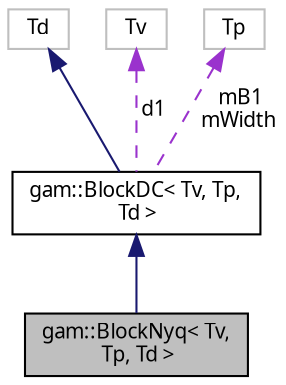 digraph "gam::BlockNyq&lt; Tv, Tp, Td &gt;"
{
 // LATEX_PDF_SIZE
  bgcolor="transparent";
  edge [fontname="FreeSans.ttf",fontsize="10",labelfontname="FreeSans.ttf",labelfontsize="10"];
  node [fontname="FreeSans.ttf",fontsize="10",shape=record];
  Node1 [label="gam::BlockNyq\< Tv,\l Tp, Td \>",height=0.2,width=0.4,color="black", fillcolor="grey75", style="filled", fontcolor="black",tooltip="Nyquist frequency blocker."];
  Node2 -> Node1 [dir="back",color="midnightblue",fontsize="10",style="solid",fontname="FreeSans.ttf"];
  Node2 [label="gam::BlockDC\< Tv, Tp,\l Td \>",height=0.2,width=0.4,color="black",URL="$classgam_1_1_block_d_c.html",tooltip="DC frequency blocker."];
  Node3 -> Node2 [dir="back",color="midnightblue",fontsize="10",style="solid",fontname="FreeSans.ttf"];
  Node3 [label="Td",height=0.2,width=0.4,color="grey75",tooltip=" "];
  Node4 -> Node2 [dir="back",color="darkorchid3",fontsize="10",style="dashed",label=" d1" ,fontname="FreeSans.ttf"];
  Node4 [label="Tv",height=0.2,width=0.4,color="grey75",tooltip=" "];
  Node5 -> Node2 [dir="back",color="darkorchid3",fontsize="10",style="dashed",label=" mB1\nmWidth" ,fontname="FreeSans.ttf"];
  Node5 [label="Tp",height=0.2,width=0.4,color="grey75",tooltip=" "];
}

